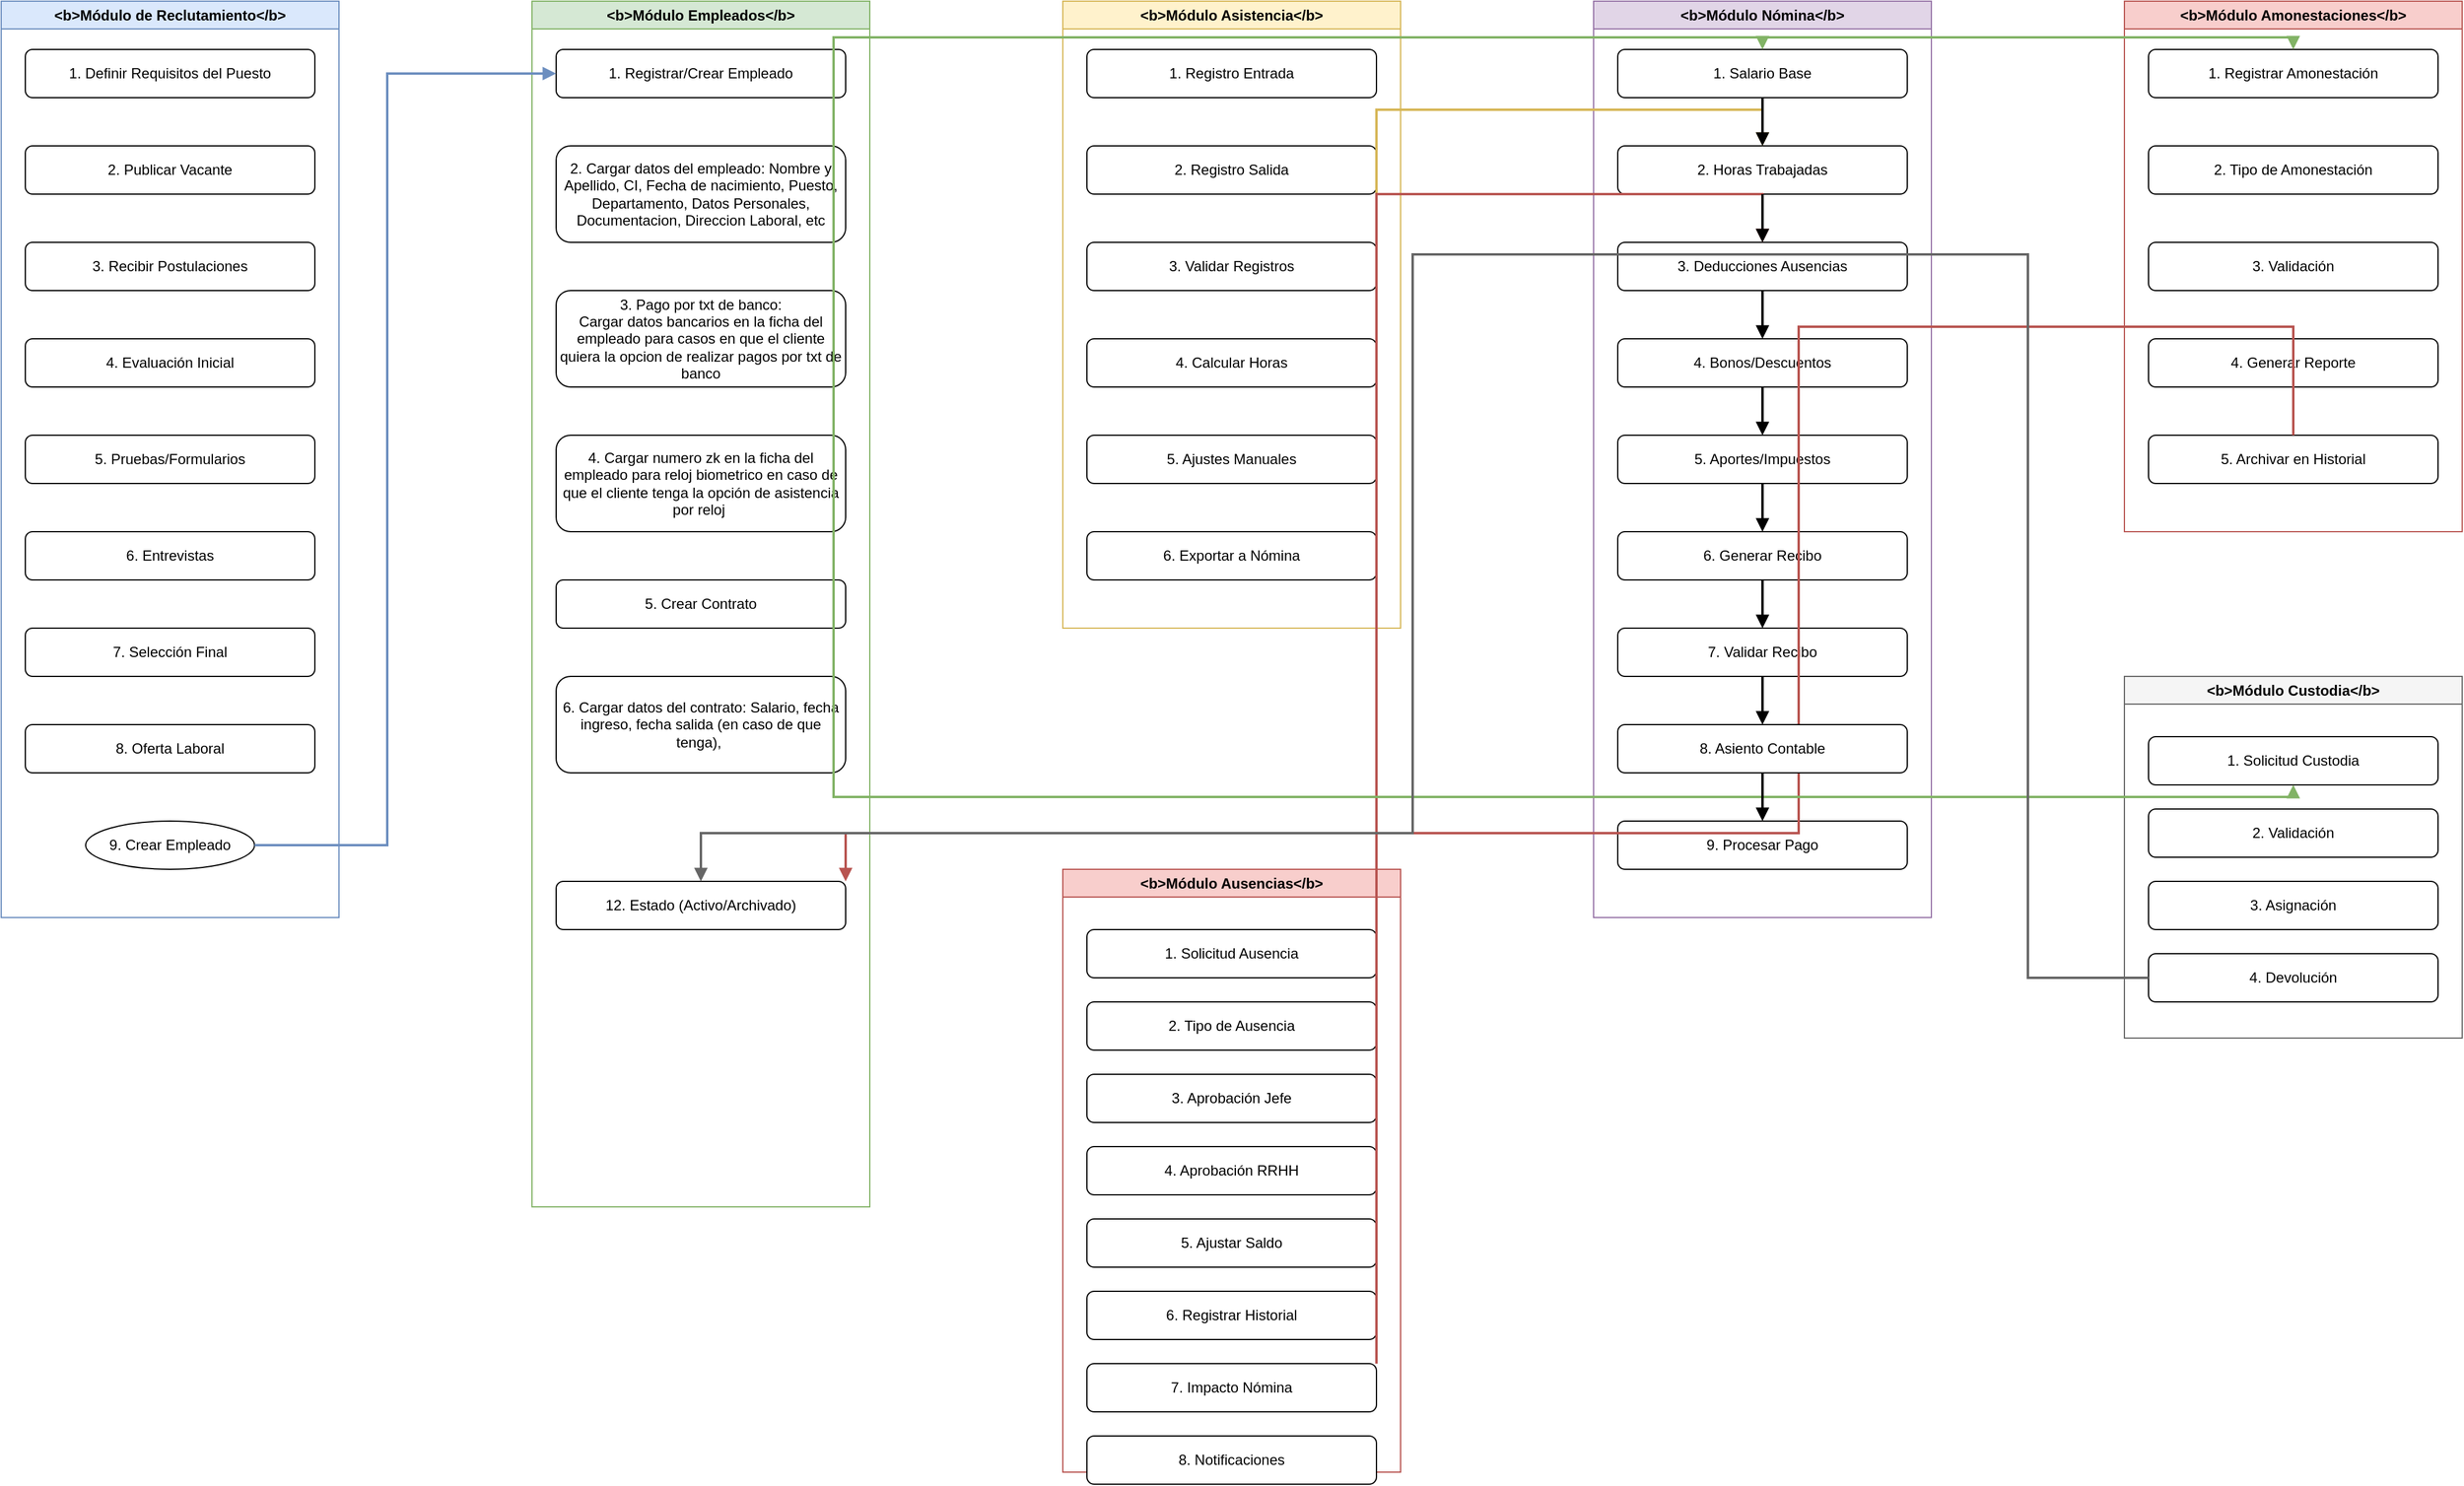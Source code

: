 <mxfile version="26.2.14">
  <diagram name="RRHH_Odoo_Flujo_Optimizado" id="X3b9cJ5aVg2Kd97cH52v">
    <mxGraphModel dx="983" dy="510" grid="1" gridSize="10" guides="1" tooltips="1" connect="1" arrows="1" fold="1" page="1" pageScale="1" pageWidth="1169" pageHeight="827" math="0" shadow="0">
      <root>
        <mxCell id="0" />
        <mxCell id="1" parent="0" />
        <mxCell id="reclutamiento" value="&lt;b&gt;Módulo de Reclutamiento&lt;/b&gt;" style="swimlane;whiteSpace=wrap;fillColor=#dae8fc;strokeColor=#6c8ebf;" parent="1" vertex="1">
          <mxGeometry x="40" y="40" width="280" height="760" as="geometry" />
        </mxCell>
        <mxCell id="definir_requisitos" value="1. Definir Requisitos del Puesto" style="rounded=1;whiteSpace=wrap;" parent="reclutamiento" vertex="1">
          <mxGeometry x="20" y="40" width="240" height="40" as="geometry" />
        </mxCell>
        <mxCell id="publicar_vacante" value="2. Publicar Vacante" style="rounded=1;whiteSpace=wrap;" parent="reclutamiento" vertex="1">
          <mxGeometry x="20" y="120" width="240" height="40" as="geometry" />
        </mxCell>
        <mxCell id="recibir_postulaciones" value="3. Recibir Postulaciones" style="rounded=1;whiteSpace=wrap;" parent="reclutamiento" vertex="1">
          <mxGeometry x="20" y="200" width="240" height="40" as="geometry" />
        </mxCell>
        <mxCell id="evaluar_candidatos" value="4. Evaluación Inicial" style="rounded=1;whiteSpace=wrap;" parent="reclutamiento" vertex="1">
          <mxGeometry x="20" y="280" width="240" height="40" as="geometry" />
        </mxCell>
        <mxCell id="test_formulario" value="5. Pruebas/Formularios" style="rounded=1;whiteSpace=wrap;" parent="reclutamiento" vertex="1">
          <mxGeometry x="20" y="360" width="240" height="40" as="geometry" />
        </mxCell>
        <mxCell id="entrevistas" value="6. Entrevistas" style="rounded=1;whiteSpace=wrap;" parent="reclutamiento" vertex="1">
          <mxGeometry x="20" y="440" width="240" height="40" as="geometry" />
        </mxCell>
        <mxCell id="seleccion" value="7. Selección Final" style="rounded=1;whiteSpace=wrap;" parent="reclutamiento" vertex="1">
          <mxGeometry x="20" y="520" width="240" height="40" as="geometry" />
        </mxCell>
        <mxCell id="oferta_laboral" value="8. Oferta Laboral" style="rounded=1;whiteSpace=wrap;" parent="reclutamiento" vertex="1">
          <mxGeometry x="20" y="600" width="240" height="40" as="geometry" />
        </mxCell>
        <mxCell id="crear_empleado" value="9. Crear Empleado" style="ellipse;whiteSpace=wrap;" parent="reclutamiento" vertex="1">
          <mxGeometry x="70" y="680" width="140" height="40" as="geometry" />
        </mxCell>
        <mxCell id="empleados" value="&lt;b&gt;Módulo Empleados&lt;/b&gt;" style="swimlane;whiteSpace=wrap;fillColor=#d5e8d4;strokeColor=#82b366;" parent="1" vertex="1">
          <mxGeometry x="480" y="40" width="280" height="1000" as="geometry" />
        </mxCell>
        <mxCell id="registro_empleado" value="1. Registrar/Crear Empleado" style="rounded=1;whiteSpace=wrap;" parent="empleados" vertex="1">
          <mxGeometry x="20" y="40" width="240" height="40" as="geometry" />
        </mxCell>
        <mxCell id="asignacion_puesto" value="6. Cargar datos del contrato: Salario, fecha ingreso, fecha salida (en caso de que tenga), " style="rounded=1;whiteSpace=wrap;" parent="empleados" vertex="1">
          <mxGeometry x="20" y="560" width="240" height="80" as="geometry" />
        </mxCell>
        <mxCell id="asignacion_departamento" value="2. Cargar datos del empleado: Nombre y Apellido, CI, Fecha de nacimiento, Puesto, Departamento, Datos Personales, Documentacion, Direccion Laboral, etc" style="rounded=1;whiteSpace=wrap;" parent="empleados" vertex="1">
          <mxGeometry x="20" y="120" width="240" height="80" as="geometry" />
        </mxCell>
        <mxCell id="creacion_contrato" value="5. Crear Contrato" style="rounded=1;whiteSpace=wrap;" parent="empleados" vertex="1">
          <mxGeometry x="20" y="480" width="240" height="40" as="geometry" />
        </mxCell>
        <mxCell id="actualizacion_periodica" value="3. Pago por txt de banco:&#xa;Cargar datos bancarios en la ficha del empleado para casos en que el cliente quiera la opcion de realizar pagos por txt de banco" style="rounded=1;whiteSpace=wrap;" parent="empleados" vertex="1">
          <mxGeometry x="20" y="240" width="240" height="80" as="geometry" />
        </mxCell>
        <mxCell id="control_cambio_estado" value="12. Estado (Activo/Archivado)" style="rounded=1;whiteSpace=wrap;" parent="empleados" vertex="1">
          <mxGeometry x="20" y="730" width="240" height="40" as="geometry" />
        </mxCell>
        <mxCell id="7uCu36Cxa_jLhvMKCSyf-5" value="4. Cargar numero zk en la ficha del empleado para reloj biometrico en caso de que el cliente tenga la opción de asistencia por reloj " style="rounded=1;whiteSpace=wrap;" vertex="1" parent="empleados">
          <mxGeometry x="20" y="360" width="240" height="80" as="geometry" />
        </mxCell>
        <mxCell id="asistencia" value="&lt;b&gt;Módulo Asistencia&lt;/b&gt;" style="swimlane;whiteSpace=wrap;fillColor=#fff2cc;strokeColor=#d6b656;" parent="1" vertex="1">
          <mxGeometry x="920" y="40" width="280" height="520" as="geometry" />
        </mxCell>
        <mxCell id="registro_entrada" value="1. Registro Entrada" style="rounded=1;whiteSpace=wrap;" parent="asistencia" vertex="1">
          <mxGeometry x="20" y="40" width="240" height="40" as="geometry" />
        </mxCell>
        <mxCell id="registro_salida" value="2. Registro Salida" style="rounded=1;whiteSpace=wrap;" parent="asistencia" vertex="1">
          <mxGeometry x="20" y="120" width="240" height="40" as="geometry" />
        </mxCell>
        <mxCell id="validacion_asistencia" value="3. Validar Registros" style="rounded=1;whiteSpace=wrap;" parent="asistencia" vertex="1">
          <mxGeometry x="20" y="200" width="240" height="40" as="geometry" />
        </mxCell>
        <mxCell id="calculo_horas_trabajadas" value="4. Calcular Horas" style="rounded=1;whiteSpace=wrap;" parent="asistencia" vertex="1">
          <mxGeometry x="20" y="280" width="240" height="40" as="geometry" />
        </mxCell>
        <mxCell id="ajuste_manual" value="5. Ajustes Manuales" style="rounded=1;whiteSpace=wrap;" parent="asistencia" vertex="1">
          <mxGeometry x="20" y="360" width="240" height="40" as="geometry" />
        </mxCell>
        <mxCell id="exportacion_nomina" value="6. Exportar a Nómina" style="rounded=1;whiteSpace=wrap;" parent="asistencia" vertex="1">
          <mxGeometry x="20" y="440" width="240" height="40" as="geometry" />
        </mxCell>
        <mxCell id="ausencias" value="&lt;b&gt;Módulo Ausencias&lt;/b&gt;" style="swimlane;whiteSpace=wrap;fillColor=#f8cecc;strokeColor=#b85450;" parent="1" vertex="1">
          <mxGeometry x="920" y="760" width="280" height="500" as="geometry" />
        </mxCell>
        <mxCell id="creacion_solicitud" value="1. Solicitud Ausencia" style="rounded=1;whiteSpace=wrap;" parent="ausencias" vertex="1">
          <mxGeometry x="20" y="50" width="240" height="40" as="geometry" />
        </mxCell>
        <mxCell id="seleccion_tipo_ausencia" value="2. Tipo de Ausencia" style="rounded=1;whiteSpace=wrap;" parent="ausencias" vertex="1">
          <mxGeometry x="20" y="110" width="240" height="40" as="geometry" />
        </mxCell>
        <mxCell id="validacion_responsable" value="3. Aprobación Jefe" style="rounded=1;whiteSpace=wrap;" parent="ausencias" vertex="1">
          <mxGeometry x="20" y="170" width="240" height="40" as="geometry" />
        </mxCell>
        <mxCell id="validacion_rrhh" value="4. Aprobación RRHH" style="rounded=1;whiteSpace=wrap;" parent="ausencias" vertex="1">
          <mxGeometry x="20" y="230" width="240" height="40" as="geometry" />
        </mxCell>
        <mxCell id="ajuste_saldo" value="5. Ajustar Saldo" style="rounded=1;whiteSpace=wrap;" parent="ausencias" vertex="1">
          <mxGeometry x="20" y="290" width="240" height="40" as="geometry" />
        </mxCell>
        <mxCell id="registro_historial" value="6. Registrar Historial" style="rounded=1;whiteSpace=wrap;" parent="ausencias" vertex="1">
          <mxGeometry x="20" y="350" width="240" height="40" as="geometry" />
        </mxCell>
        <mxCell id="enlace_nomina" value="7. Impacto Nómina" style="rounded=1;whiteSpace=wrap;" parent="ausencias" vertex="1">
          <mxGeometry x="20" y="410" width="240" height="40" as="geometry" />
        </mxCell>
        <mxCell id="notificaciones" value="8. Notificaciones" style="rounded=1;whiteSpace=wrap;" parent="ausencias" vertex="1">
          <mxGeometry x="20" y="470" width="240" height="40" as="geometry" />
        </mxCell>
        <mxCell id="nomina" value="&lt;b&gt;Módulo Nómina&lt;/b&gt;" style="swimlane;whiteSpace=wrap;fillColor=#e1d5e7;strokeColor=#9673a6;" parent="1" vertex="1">
          <mxGeometry x="1360" y="40" width="280" height="760" as="geometry" />
        </mxCell>
        <mxCell id="calculo_salario_base" value="1. Salario Base" style="rounded=1;whiteSpace=wrap;" parent="nomina" vertex="1">
          <mxGeometry x="20" y="40" width="240" height="40" as="geometry" />
        </mxCell>
        <mxCell id="inclusion_horas_trabajadas" value="2. Horas Trabajadas" style="rounded=1;whiteSpace=wrap;" parent="nomina" vertex="1">
          <mxGeometry x="20" y="120" width="240" height="40" as="geometry" />
        </mxCell>
        <mxCell id="inclusion_ausencias" value="3. Deducciones Ausencias" style="rounded=1;whiteSpace=wrap;" parent="nomina" vertex="1">
          <mxGeometry x="20" y="200" width="240" height="40" as="geometry" />
        </mxCell>
        <mxCell id="inclusion_inputs_adicionales" value="4. Bonos/Descuentos" style="rounded=1;whiteSpace=wrap;" parent="nomina" vertex="1">
          <mxGeometry x="20" y="280" width="240" height="40" as="geometry" />
        </mxCell>
        <mxCell id="calculo_aportes_impuestos" value="5. Aportes/Impuestos" style="rounded=1;whiteSpace=wrap;" parent="nomina" vertex="1">
          <mxGeometry x="20" y="360" width="240" height="40" as="geometry" />
        </mxCell>
        <mxCell id="generacion_recibo_nomina" value="6. Generar Recibo" style="rounded=1;whiteSpace=wrap;" parent="nomina" vertex="1">
          <mxGeometry x="20" y="440" width="240" height="40" as="geometry" />
        </mxCell>
        <mxCell id="validacion_recibo" value="7. Validar Recibo" style="rounded=1;whiteSpace=wrap;" parent="nomina" vertex="1">
          <mxGeometry x="20" y="520" width="240" height="40" as="geometry" />
        </mxCell>
        <mxCell id="proceso_pago" value="9. Procesar Pago" style="rounded=1;whiteSpace=wrap;" parent="nomina" vertex="1">
          <mxGeometry x="20" y="680" width="240" height="40" as="geometry" />
        </mxCell>
        <mxCell id="custodia" value="&lt;b&gt;Módulo Custodia&lt;/b&gt;" style="swimlane;whiteSpace=wrap;fillColor=#f5f5f5;strokeColor=#666666;" parent="1" vertex="1">
          <mxGeometry x="1800" y="600" width="280" height="300" as="geometry" />
        </mxCell>
        <mxCell id="registro_solicitud_custodia" value="1. Solicitud Custodia" style="rounded=1;whiteSpace=wrap;" parent="custodia" vertex="1">
          <mxGeometry x="20" y="50" width="240" height="40" as="geometry" />
        </mxCell>
        <mxCell id="validacion_custodia" value="2. Validación" style="rounded=1;whiteSpace=wrap;" parent="custodia" vertex="1">
          <mxGeometry x="20" y="110" width="240" height="40" as="geometry" />
        </mxCell>
        <mxCell id="asignacion_propiedad" value="3. Asignación" style="rounded=1;whiteSpace=wrap;" parent="custodia" vertex="1">
          <mxGeometry x="20" y="170" width="240" height="40" as="geometry" />
        </mxCell>
        <mxCell id="registro_devolucion" value="4. Devolución" style="rounded=1;whiteSpace=wrap;" parent="custodia" vertex="1">
          <mxGeometry x="20" y="230" width="240" height="40" as="geometry" />
        </mxCell>
        <mxCell id="amonestaciones" value="&lt;b&gt;Módulo Amonestaciones&lt;/b&gt;" style="swimlane;whiteSpace=wrap;fillColor=#f8cecc;strokeColor=#b85450;" parent="1" vertex="1">
          <mxGeometry x="1800" y="40" width="280" height="440" as="geometry" />
        </mxCell>
        <mxCell id="registro_amonestacion" value="1. Registrar Amonestación" style="rounded=1;whiteSpace=wrap;" parent="amonestaciones" vertex="1">
          <mxGeometry x="20" y="40" width="240" height="40" as="geometry" />
        </mxCell>
        <mxCell id="definicion_tipo_amonestacion" value="2. Tipo de Amonestación" style="rounded=1;whiteSpace=wrap;" parent="amonestaciones" vertex="1">
          <mxGeometry x="20" y="120" width="240" height="40" as="geometry" />
        </mxCell>
        <mxCell id="validacion_amonestacion" value="3. Validación" style="rounded=1;whiteSpace=wrap;" parent="amonestaciones" vertex="1">
          <mxGeometry x="20" y="200" width="240" height="40" as="geometry" />
        </mxCell>
        <mxCell id="generacion_reporte_pdf" value="4. Generar Reporte" style="rounded=1;whiteSpace=wrap;" parent="amonestaciones" vertex="1">
          <mxGeometry x="20" y="280" width="240" height="40" as="geometry" />
        </mxCell>
        <mxCell id="archivo_historial_empleado" value="5. Archivar en Historial" style="rounded=1;whiteSpace=wrap;" parent="amonestaciones" vertex="1">
          <mxGeometry x="20" y="360" width="240" height="40" as="geometry" />
        </mxCell>
        <mxCell id="con_reclutamiento_empleados" style="edgeStyle=orthogonalEdgeStyle;rounded=0;endArrow=block;html=1;strokeColor=#6c8ebf;strokeWidth=2;" parent="1" source="crear_empleado" target="registro_empleado" edge="1">
          <mxGeometry relative="1" as="geometry">
            <mxPoint x="360" y="570" as="sourcePoint" />
            <mxPoint x="360" y="70" as="targetPoint" />
            <Array as="points">
              <mxPoint x="360" y="740" />
              <mxPoint x="360" y="100" />
            </Array>
          </mxGeometry>
        </mxCell>
        <mxCell id="con_empleados_nomina_contrato" style="edgeStyle=orthogonalEdgeStyle;rounded=0;endArrow=block;html=1;strokeColor=#82b366;strokeWidth=2;" parent="1" source="creacion_contrato" target="calculo_salario_base" edge="1">
          <mxGeometry relative="1" as="geometry">
            <Array as="points">
              <mxPoint x="730" y="430" />
              <mxPoint x="730" y="70" />
              <mxPoint x="1090" y="70" />
            </Array>
          </mxGeometry>
        </mxCell>
        <mxCell id="con_asistencia_nomina_horas" style="edgeStyle=orthogonalEdgeStyle;rounded=0;endArrow=block;html=1;strokeColor=#d6b656;strokeWidth=2;" parent="1" source="exportacion_nomina" target="inclusion_horas_trabajadas" edge="1">
          <mxGeometry relative="1" as="geometry">
            <Array as="points">
              <mxPoint x="1180" y="370" />
              <mxPoint x="1180" y="130" />
              <mxPoint x="1220" y="130" />
            </Array>
          </mxGeometry>
        </mxCell>
        <mxCell id="con_ausencias_nomina_dias" style="edgeStyle=orthogonalEdgeStyle;rounded=0;endArrow=block;html=1;strokeColor=#b85450;strokeWidth=2;" parent="1" source="enlace_nomina" target="inclusion_ausencias" edge="1">
          <mxGeometry relative="1" as="geometry">
            <Array as="points">
              <mxPoint x="1180" y="200" />
              <mxPoint x="1500" y="200" />
            </Array>
          </mxGeometry>
        </mxCell>
        <mxCell id="con_empleado_amonestaciones" style="edgeStyle=orthogonalEdgeStyle;rounded=0;endArrow=block;html=1;strokeColor=#82b366;strokeWidth=2;" parent="1" source="registro_empleado" target="registro_amonestacion" edge="1">
          <mxGeometry relative="1" as="geometry">
            <Array as="points">
              <mxPoint x="730" y="70" />
              <mxPoint x="730" y="70" />
              <mxPoint x="1410" y="70" />
            </Array>
          </mxGeometry>
        </mxCell>
        <mxCell id="con_amonestaciones_historial" style="edgeStyle=orthogonalEdgeStyle;rounded=0;endArrow=block;html=1;strokeColor=#b85450;strokeWidth=2;" parent="1" source="archivo_historial_empleado" target="control_cambio_estado" edge="1">
          <mxGeometry relative="1" as="geometry">
            <Array as="points">
              <mxPoint x="1940" y="310" />
              <mxPoint x="1530" y="310" />
              <mxPoint x="1530" y="730" />
              <mxPoint x="740" y="730" />
            </Array>
          </mxGeometry>
        </mxCell>
        <mxCell id="con_empleado_custodia" style="edgeStyle=orthogonalEdgeStyle;rounded=0;endArrow=block;html=1;strokeColor=#82b366;strokeWidth=2;" parent="1" source="registro_empleado" target="registro_solicitud_custodia" edge="1">
          <mxGeometry relative="1" as="geometry">
            <Array as="points">
              <mxPoint x="730" y="70" />
              <mxPoint x="730" y="700" />
              <mxPoint x="1090" y="700" />
            </Array>
          </mxGeometry>
        </mxCell>
        <mxCell id="con_custodia_estado" style="edgeStyle=orthogonalEdgeStyle;rounded=0;endArrow=block;html=1;strokeColor=#666666;strokeWidth=2;" parent="1" source="registro_devolucion" target="control_cambio_estado" edge="1">
          <mxGeometry relative="1" as="geometry">
            <Array as="points">
              <mxPoint x="1720" y="250" />
              <mxPoint x="1210" y="250" />
              <mxPoint x="1210" y="730" />
              <mxPoint x="620" y="730" />
            </Array>
          </mxGeometry>
        </mxCell>
        <mxCell id="con_salario_horas" style="edgeStyle=orthogonalEdgeStyle;rounded=0;endArrow=block;html=1;strokeWidth=2;" parent="1" source="calculo_salario_base" target="inclusion_horas_trabajadas" edge="1">
          <mxGeometry relative="1" as="geometry" />
        </mxCell>
        <mxCell id="con_horas_ausencias" style="edgeStyle=orthogonalEdgeStyle;rounded=0;endArrow=block;html=1;strokeWidth=2;" parent="1" source="inclusion_horas_trabajadas" target="inclusion_ausencias" edge="1">
          <mxGeometry relative="1" as="geometry" />
        </mxCell>
        <mxCell id="con_ausencias_inputs" style="edgeStyle=orthogonalEdgeStyle;rounded=0;endArrow=block;html=1;strokeWidth=2;" parent="1" source="inclusion_ausencias" target="inclusion_inputs_adicionales" edge="1">
          <mxGeometry relative="1" as="geometry" />
        </mxCell>
        <mxCell id="con_inputs_aportes" style="edgeStyle=orthogonalEdgeStyle;rounded=0;endArrow=block;html=1;strokeWidth=2;" parent="1" source="inclusion_inputs_adicionales" target="calculo_aportes_impuestos" edge="1">
          <mxGeometry relative="1" as="geometry" />
        </mxCell>
        <mxCell id="con_aportes_recibo" style="edgeStyle=orthogonalEdgeStyle;rounded=0;endArrow=block;html=1;strokeWidth=2;" parent="1" source="calculo_aportes_impuestos" target="generacion_recibo_nomina" edge="1">
          <mxGeometry relative="1" as="geometry" />
        </mxCell>
        <mxCell id="con_recibo_validacion" style="edgeStyle=orthogonalEdgeStyle;rounded=0;endArrow=block;html=1;strokeWidth=2;" parent="1" source="generacion_recibo_nomina" target="validacion_recibo" edge="1">
          <mxGeometry relative="1" as="geometry" />
        </mxCell>
        <mxCell id="con_validacion_asiento" style="edgeStyle=orthogonalEdgeStyle;rounded=0;endArrow=block;html=1;strokeWidth=2;" parent="1" source="validacion_recibo" target="generacion_asiento_contable" edge="1">
          <mxGeometry relative="1" as="geometry" />
        </mxCell>
        <mxCell id="con_asiento_pago" style="edgeStyle=orthogonalEdgeStyle;rounded=0;endArrow=block;html=1;strokeWidth=2;" parent="1" source="generacion_asiento_contable" target="proceso_pago" edge="1">
          <mxGeometry relative="1" as="geometry" />
        </mxCell>
        <mxCell id="generacion_asiento_contable" value="8. Asiento Contable" style="rounded=1;whiteSpace=wrap;" parent="1" vertex="1">
          <mxGeometry x="1380" y="640" width="240" height="40" as="geometry" />
        </mxCell>
      </root>
    </mxGraphModel>
  </diagram>
</mxfile>
